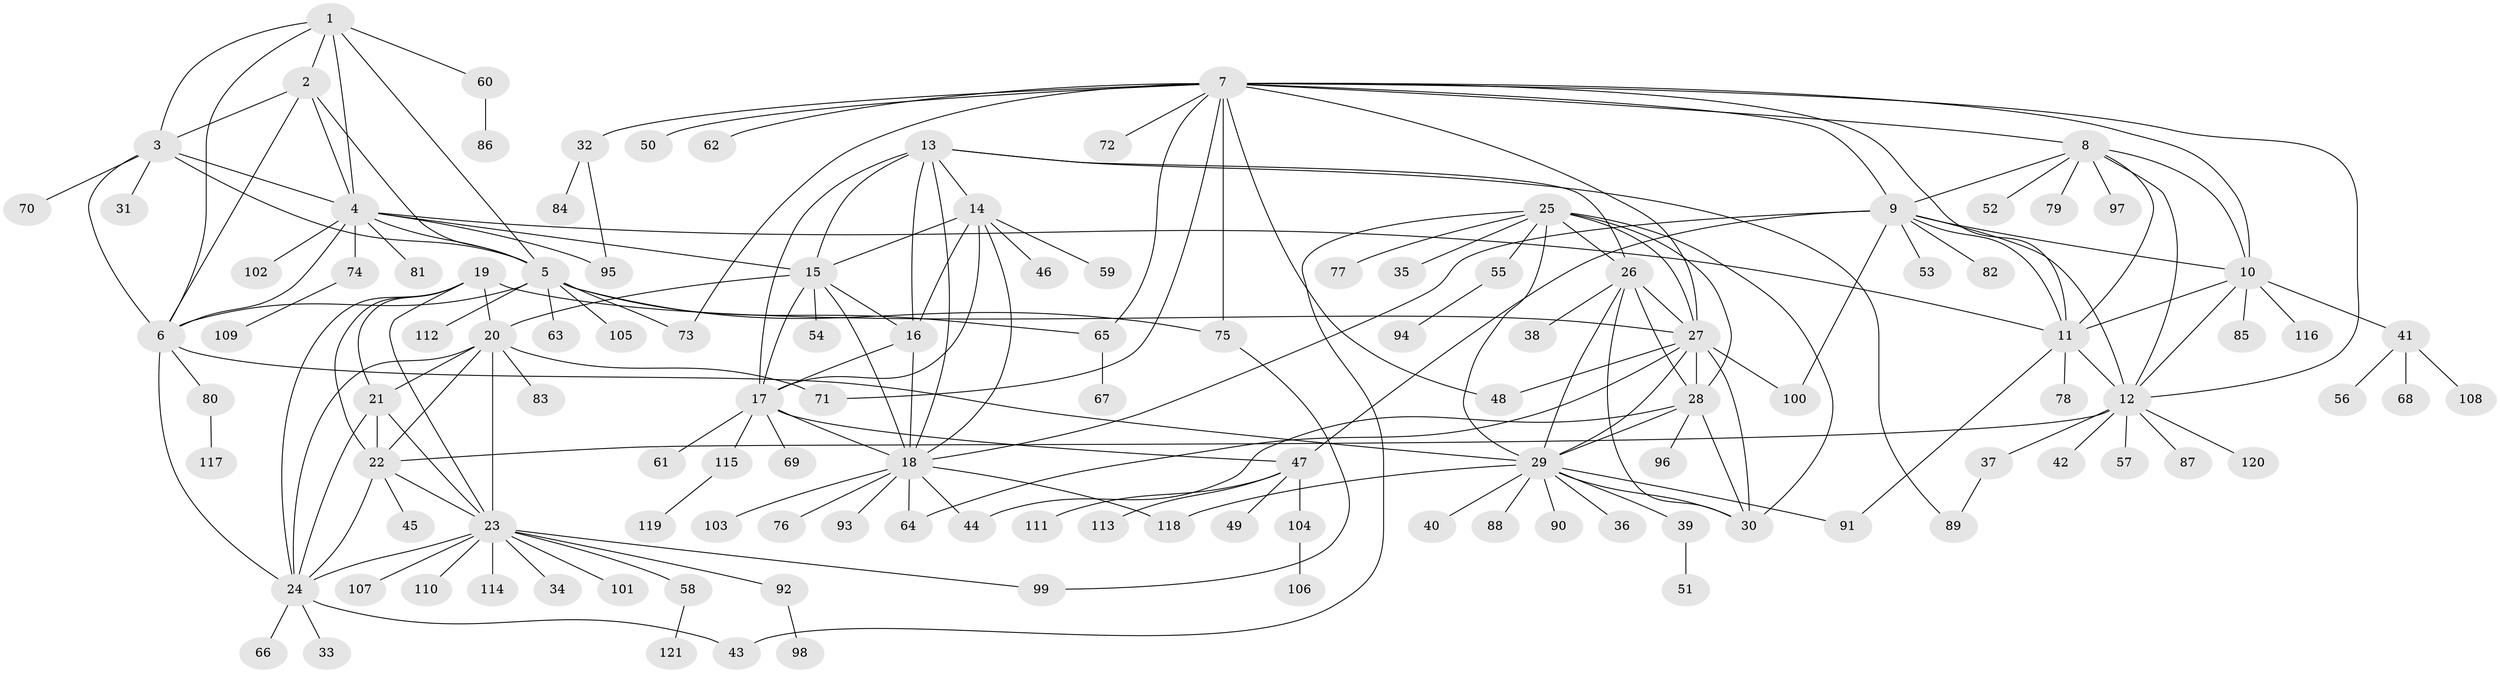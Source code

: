 // Generated by graph-tools (version 1.1) at 2025/37/03/09/25 02:37:24]
// undirected, 121 vertices, 191 edges
graph export_dot {
graph [start="1"]
  node [color=gray90,style=filled];
  1;
  2;
  3;
  4;
  5;
  6;
  7;
  8;
  9;
  10;
  11;
  12;
  13;
  14;
  15;
  16;
  17;
  18;
  19;
  20;
  21;
  22;
  23;
  24;
  25;
  26;
  27;
  28;
  29;
  30;
  31;
  32;
  33;
  34;
  35;
  36;
  37;
  38;
  39;
  40;
  41;
  42;
  43;
  44;
  45;
  46;
  47;
  48;
  49;
  50;
  51;
  52;
  53;
  54;
  55;
  56;
  57;
  58;
  59;
  60;
  61;
  62;
  63;
  64;
  65;
  66;
  67;
  68;
  69;
  70;
  71;
  72;
  73;
  74;
  75;
  76;
  77;
  78;
  79;
  80;
  81;
  82;
  83;
  84;
  85;
  86;
  87;
  88;
  89;
  90;
  91;
  92;
  93;
  94;
  95;
  96;
  97;
  98;
  99;
  100;
  101;
  102;
  103;
  104;
  105;
  106;
  107;
  108;
  109;
  110;
  111;
  112;
  113;
  114;
  115;
  116;
  117;
  118;
  119;
  120;
  121;
  1 -- 2;
  1 -- 3;
  1 -- 4;
  1 -- 5;
  1 -- 6;
  1 -- 60;
  2 -- 3;
  2 -- 4;
  2 -- 5;
  2 -- 6;
  3 -- 4;
  3 -- 5;
  3 -- 6;
  3 -- 31;
  3 -- 70;
  4 -- 5;
  4 -- 6;
  4 -- 11;
  4 -- 15;
  4 -- 74;
  4 -- 81;
  4 -- 95;
  4 -- 102;
  5 -- 6;
  5 -- 63;
  5 -- 65;
  5 -- 73;
  5 -- 75;
  5 -- 105;
  5 -- 112;
  6 -- 24;
  6 -- 29;
  6 -- 80;
  7 -- 8;
  7 -- 9;
  7 -- 10;
  7 -- 11;
  7 -- 12;
  7 -- 27;
  7 -- 32;
  7 -- 48;
  7 -- 50;
  7 -- 62;
  7 -- 65;
  7 -- 71;
  7 -- 72;
  7 -- 73;
  7 -- 75;
  8 -- 9;
  8 -- 10;
  8 -- 11;
  8 -- 12;
  8 -- 52;
  8 -- 79;
  8 -- 97;
  9 -- 10;
  9 -- 11;
  9 -- 12;
  9 -- 18;
  9 -- 47;
  9 -- 53;
  9 -- 82;
  9 -- 100;
  10 -- 11;
  10 -- 12;
  10 -- 41;
  10 -- 85;
  10 -- 116;
  11 -- 12;
  11 -- 78;
  11 -- 91;
  12 -- 22;
  12 -- 37;
  12 -- 42;
  12 -- 57;
  12 -- 87;
  12 -- 120;
  13 -- 14;
  13 -- 15;
  13 -- 16;
  13 -- 17;
  13 -- 18;
  13 -- 26;
  13 -- 89;
  14 -- 15;
  14 -- 16;
  14 -- 17;
  14 -- 18;
  14 -- 46;
  14 -- 59;
  15 -- 16;
  15 -- 17;
  15 -- 18;
  15 -- 20;
  15 -- 54;
  16 -- 17;
  16 -- 18;
  17 -- 18;
  17 -- 47;
  17 -- 61;
  17 -- 69;
  17 -- 115;
  18 -- 44;
  18 -- 64;
  18 -- 76;
  18 -- 93;
  18 -- 103;
  18 -- 118;
  19 -- 20;
  19 -- 21;
  19 -- 22;
  19 -- 23;
  19 -- 24;
  19 -- 27;
  20 -- 21;
  20 -- 22;
  20 -- 23;
  20 -- 24;
  20 -- 71;
  20 -- 83;
  21 -- 22;
  21 -- 23;
  21 -- 24;
  22 -- 23;
  22 -- 24;
  22 -- 45;
  23 -- 24;
  23 -- 34;
  23 -- 58;
  23 -- 92;
  23 -- 99;
  23 -- 101;
  23 -- 107;
  23 -- 110;
  23 -- 114;
  24 -- 33;
  24 -- 43;
  24 -- 66;
  25 -- 26;
  25 -- 27;
  25 -- 28;
  25 -- 29;
  25 -- 30;
  25 -- 35;
  25 -- 43;
  25 -- 55;
  25 -- 77;
  26 -- 27;
  26 -- 28;
  26 -- 29;
  26 -- 30;
  26 -- 38;
  27 -- 28;
  27 -- 29;
  27 -- 30;
  27 -- 48;
  27 -- 64;
  27 -- 100;
  28 -- 29;
  28 -- 30;
  28 -- 44;
  28 -- 96;
  29 -- 30;
  29 -- 36;
  29 -- 39;
  29 -- 40;
  29 -- 88;
  29 -- 90;
  29 -- 91;
  29 -- 118;
  32 -- 84;
  32 -- 95;
  37 -- 89;
  39 -- 51;
  41 -- 56;
  41 -- 68;
  41 -- 108;
  47 -- 49;
  47 -- 104;
  47 -- 111;
  47 -- 113;
  55 -- 94;
  58 -- 121;
  60 -- 86;
  65 -- 67;
  74 -- 109;
  75 -- 99;
  80 -- 117;
  92 -- 98;
  104 -- 106;
  115 -- 119;
}
